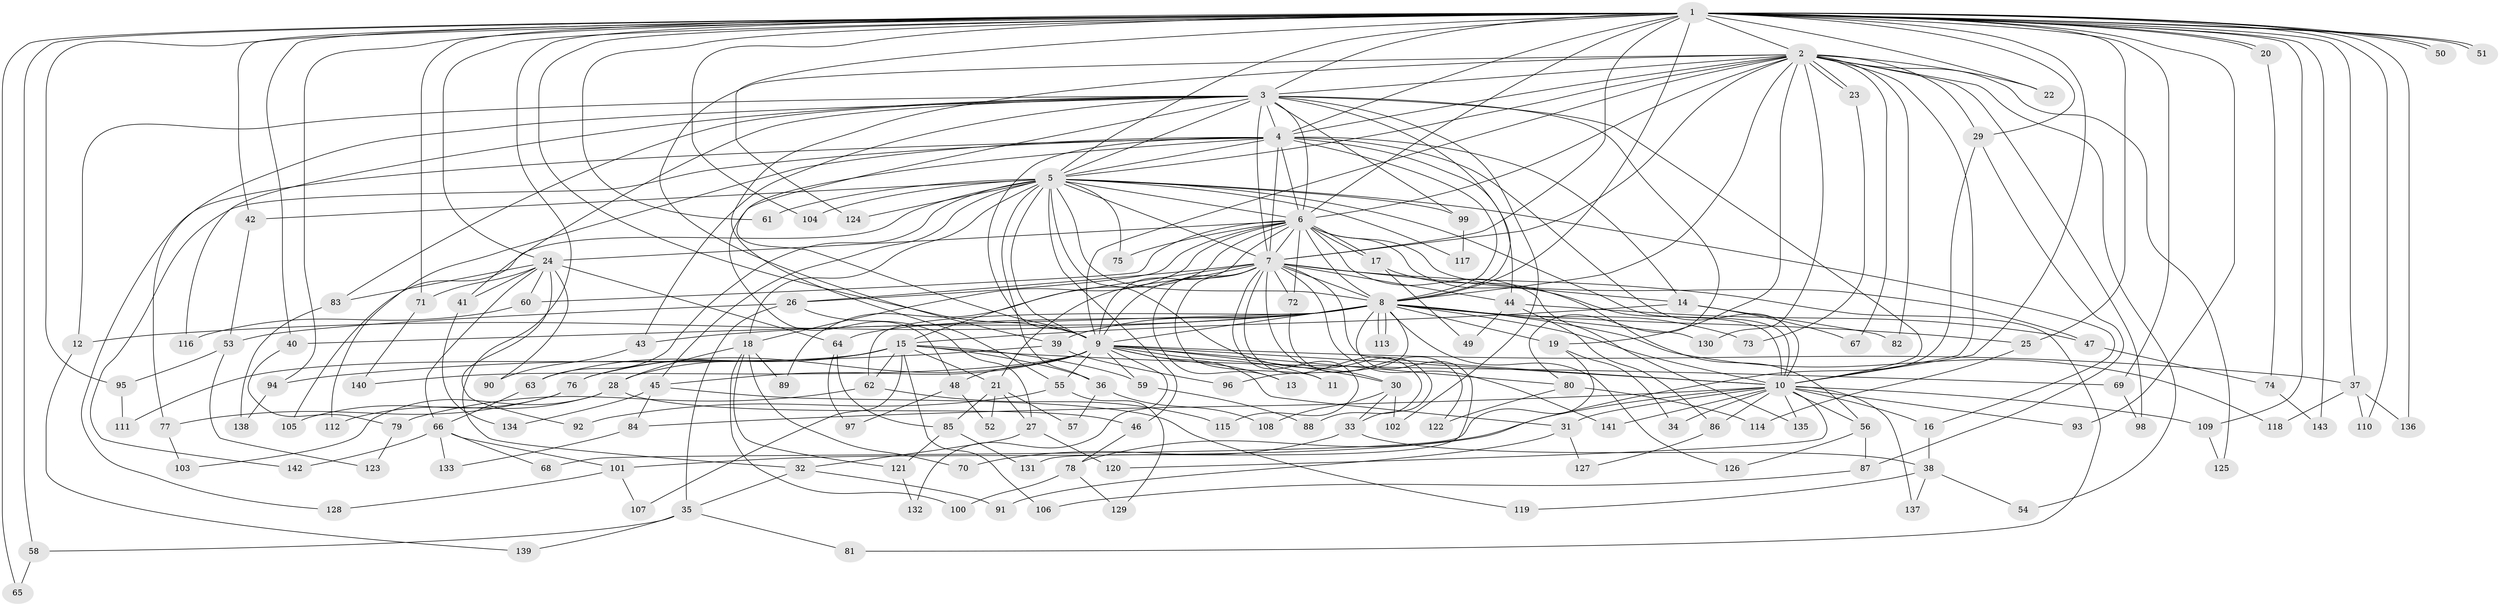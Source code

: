 // Generated by graph-tools (version 1.1) at 2025/35/03/09/25 02:35:00]
// undirected, 143 vertices, 311 edges
graph export_dot {
graph [start="1"]
  node [color=gray90,style=filled];
  1;
  2;
  3;
  4;
  5;
  6;
  7;
  8;
  9;
  10;
  11;
  12;
  13;
  14;
  15;
  16;
  17;
  18;
  19;
  20;
  21;
  22;
  23;
  24;
  25;
  26;
  27;
  28;
  29;
  30;
  31;
  32;
  33;
  34;
  35;
  36;
  37;
  38;
  39;
  40;
  41;
  42;
  43;
  44;
  45;
  46;
  47;
  48;
  49;
  50;
  51;
  52;
  53;
  54;
  55;
  56;
  57;
  58;
  59;
  60;
  61;
  62;
  63;
  64;
  65;
  66;
  67;
  68;
  69;
  70;
  71;
  72;
  73;
  74;
  75;
  76;
  77;
  78;
  79;
  80;
  81;
  82;
  83;
  84;
  85;
  86;
  87;
  88;
  89;
  90;
  91;
  92;
  93;
  94;
  95;
  96;
  97;
  98;
  99;
  100;
  101;
  102;
  103;
  104;
  105;
  106;
  107;
  108;
  109;
  110;
  111;
  112;
  113;
  114;
  115;
  116;
  117;
  118;
  119;
  120;
  121;
  122;
  123;
  124;
  125;
  126;
  127;
  128;
  129;
  130;
  131;
  132;
  133;
  134;
  135;
  136;
  137;
  138;
  139;
  140;
  141;
  142;
  143;
  1 -- 2;
  1 -- 3;
  1 -- 4;
  1 -- 5;
  1 -- 6;
  1 -- 7;
  1 -- 8;
  1 -- 9;
  1 -- 10;
  1 -- 20;
  1 -- 20;
  1 -- 22;
  1 -- 24;
  1 -- 25;
  1 -- 29;
  1 -- 32;
  1 -- 37;
  1 -- 40;
  1 -- 42;
  1 -- 50;
  1 -- 50;
  1 -- 51;
  1 -- 51;
  1 -- 58;
  1 -- 61;
  1 -- 65;
  1 -- 69;
  1 -- 71;
  1 -- 93;
  1 -- 94;
  1 -- 95;
  1 -- 104;
  1 -- 109;
  1 -- 110;
  1 -- 124;
  1 -- 136;
  1 -- 143;
  2 -- 3;
  2 -- 4;
  2 -- 5;
  2 -- 6;
  2 -- 7;
  2 -- 8;
  2 -- 9;
  2 -- 10;
  2 -- 19;
  2 -- 22;
  2 -- 23;
  2 -- 23;
  2 -- 29;
  2 -- 39;
  2 -- 54;
  2 -- 55;
  2 -- 67;
  2 -- 82;
  2 -- 98;
  2 -- 125;
  2 -- 130;
  3 -- 4;
  3 -- 5;
  3 -- 6;
  3 -- 7;
  3 -- 8;
  3 -- 9;
  3 -- 10;
  3 -- 12;
  3 -- 41;
  3 -- 43;
  3 -- 77;
  3 -- 80;
  3 -- 83;
  3 -- 99;
  3 -- 102;
  3 -- 116;
  4 -- 5;
  4 -- 6;
  4 -- 7;
  4 -- 8;
  4 -- 9;
  4 -- 10;
  4 -- 14;
  4 -- 44;
  4 -- 48;
  4 -- 112;
  4 -- 128;
  4 -- 142;
  5 -- 6;
  5 -- 7;
  5 -- 8;
  5 -- 9;
  5 -- 10;
  5 -- 16;
  5 -- 18;
  5 -- 30;
  5 -- 36;
  5 -- 42;
  5 -- 45;
  5 -- 46;
  5 -- 61;
  5 -- 63;
  5 -- 75;
  5 -- 99;
  5 -- 104;
  5 -- 105;
  5 -- 117;
  5 -- 124;
  6 -- 7;
  6 -- 8;
  6 -- 9;
  6 -- 10;
  6 -- 15;
  6 -- 17;
  6 -- 17;
  6 -- 18;
  6 -- 24;
  6 -- 26;
  6 -- 47;
  6 -- 60;
  6 -- 72;
  6 -- 75;
  6 -- 135;
  7 -- 8;
  7 -- 9;
  7 -- 10;
  7 -- 11;
  7 -- 13;
  7 -- 14;
  7 -- 21;
  7 -- 26;
  7 -- 33;
  7 -- 44;
  7 -- 72;
  7 -- 81;
  7 -- 88;
  7 -- 89;
  7 -- 115;
  7 -- 141;
  8 -- 9;
  8 -- 10;
  8 -- 12;
  8 -- 19;
  8 -- 25;
  8 -- 39;
  8 -- 40;
  8 -- 43;
  8 -- 62;
  8 -- 64;
  8 -- 73;
  8 -- 96;
  8 -- 113;
  8 -- 113;
  8 -- 118;
  8 -- 126;
  8 -- 130;
  8 -- 131;
  9 -- 10;
  9 -- 11;
  9 -- 13;
  9 -- 30;
  9 -- 31;
  9 -- 37;
  9 -- 45;
  9 -- 48;
  9 -- 55;
  9 -- 59;
  9 -- 76;
  9 -- 80;
  9 -- 132;
  9 -- 140;
  10 -- 16;
  10 -- 31;
  10 -- 34;
  10 -- 56;
  10 -- 84;
  10 -- 86;
  10 -- 93;
  10 -- 101;
  10 -- 109;
  10 -- 120;
  10 -- 135;
  10 -- 137;
  10 -- 141;
  12 -- 139;
  14 -- 15;
  14 -- 67;
  14 -- 82;
  15 -- 21;
  15 -- 28;
  15 -- 36;
  15 -- 59;
  15 -- 62;
  15 -- 63;
  15 -- 69;
  15 -- 76;
  15 -- 106;
  15 -- 107;
  15 -- 111;
  16 -- 38;
  17 -- 49;
  17 -- 56;
  18 -- 28;
  18 -- 70;
  18 -- 89;
  18 -- 100;
  18 -- 121;
  19 -- 34;
  19 -- 68;
  20 -- 74;
  21 -- 27;
  21 -- 52;
  21 -- 57;
  21 -- 85;
  23 -- 73;
  24 -- 41;
  24 -- 60;
  24 -- 64;
  24 -- 66;
  24 -- 71;
  24 -- 83;
  24 -- 90;
  24 -- 92;
  25 -- 114;
  26 -- 27;
  26 -- 35;
  26 -- 53;
  27 -- 32;
  27 -- 120;
  28 -- 46;
  28 -- 103;
  28 -- 112;
  29 -- 78;
  29 -- 87;
  30 -- 33;
  30 -- 102;
  30 -- 108;
  31 -- 91;
  31 -- 127;
  32 -- 35;
  32 -- 91;
  33 -- 38;
  33 -- 70;
  35 -- 58;
  35 -- 81;
  35 -- 139;
  36 -- 57;
  36 -- 108;
  37 -- 110;
  37 -- 118;
  37 -- 136;
  38 -- 54;
  38 -- 119;
  38 -- 137;
  39 -- 94;
  39 -- 96;
  40 -- 79;
  41 -- 134;
  42 -- 53;
  43 -- 90;
  44 -- 47;
  44 -- 49;
  44 -- 86;
  45 -- 84;
  45 -- 119;
  45 -- 134;
  46 -- 78;
  47 -- 74;
  48 -- 52;
  48 -- 97;
  53 -- 95;
  53 -- 123;
  55 -- 92;
  55 -- 129;
  56 -- 87;
  56 -- 126;
  58 -- 65;
  59 -- 88;
  60 -- 116;
  62 -- 79;
  62 -- 115;
  63 -- 66;
  64 -- 85;
  64 -- 97;
  66 -- 68;
  66 -- 101;
  66 -- 133;
  66 -- 142;
  69 -- 98;
  71 -- 140;
  72 -- 122;
  74 -- 143;
  76 -- 77;
  76 -- 105;
  77 -- 103;
  78 -- 100;
  78 -- 129;
  79 -- 123;
  80 -- 114;
  80 -- 122;
  83 -- 138;
  84 -- 133;
  85 -- 121;
  85 -- 131;
  86 -- 127;
  87 -- 106;
  94 -- 138;
  95 -- 111;
  99 -- 117;
  101 -- 107;
  101 -- 128;
  109 -- 125;
  121 -- 132;
}
